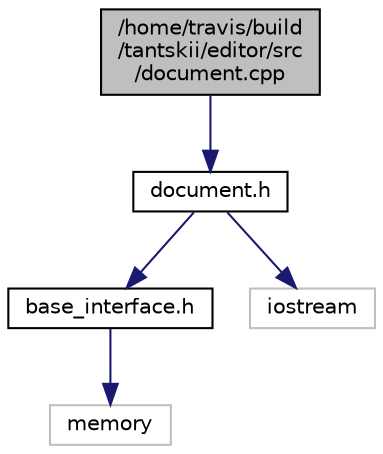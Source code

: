 digraph "/home/travis/build/tantskii/editor/src/document.cpp"
{
  edge [fontname="Helvetica",fontsize="10",labelfontname="Helvetica",labelfontsize="10"];
  node [fontname="Helvetica",fontsize="10",shape=record];
  Node1 [label="/home/travis/build\l/tantskii/editor/src\l/document.cpp",height=0.2,width=0.4,color="black", fillcolor="grey75", style="filled", fontcolor="black"];
  Node1 -> Node2 [color="midnightblue",fontsize="10",style="solid",fontname="Helvetica"];
  Node2 [label="document.h",height=0.2,width=0.4,color="black", fillcolor="white", style="filled",URL="$document_8h.html",tooltip="Заголовочный файл, содержащий интерфейс модели документа. "];
  Node2 -> Node3 [color="midnightblue",fontsize="10",style="solid",fontname="Helvetica"];
  Node3 [label="base_interface.h",height=0.2,width=0.4,color="black", fillcolor="white", style="filled",URL="$base__interface_8h.html",tooltip="Заголовочный файл, содержащий интерфейсы контроллера и модели. "];
  Node3 -> Node4 [color="midnightblue",fontsize="10",style="solid",fontname="Helvetica"];
  Node4 [label="memory",height=0.2,width=0.4,color="grey75", fillcolor="white", style="filled"];
  Node2 -> Node5 [color="midnightblue",fontsize="10",style="solid",fontname="Helvetica"];
  Node5 [label="iostream",height=0.2,width=0.4,color="grey75", fillcolor="white", style="filled"];
}
